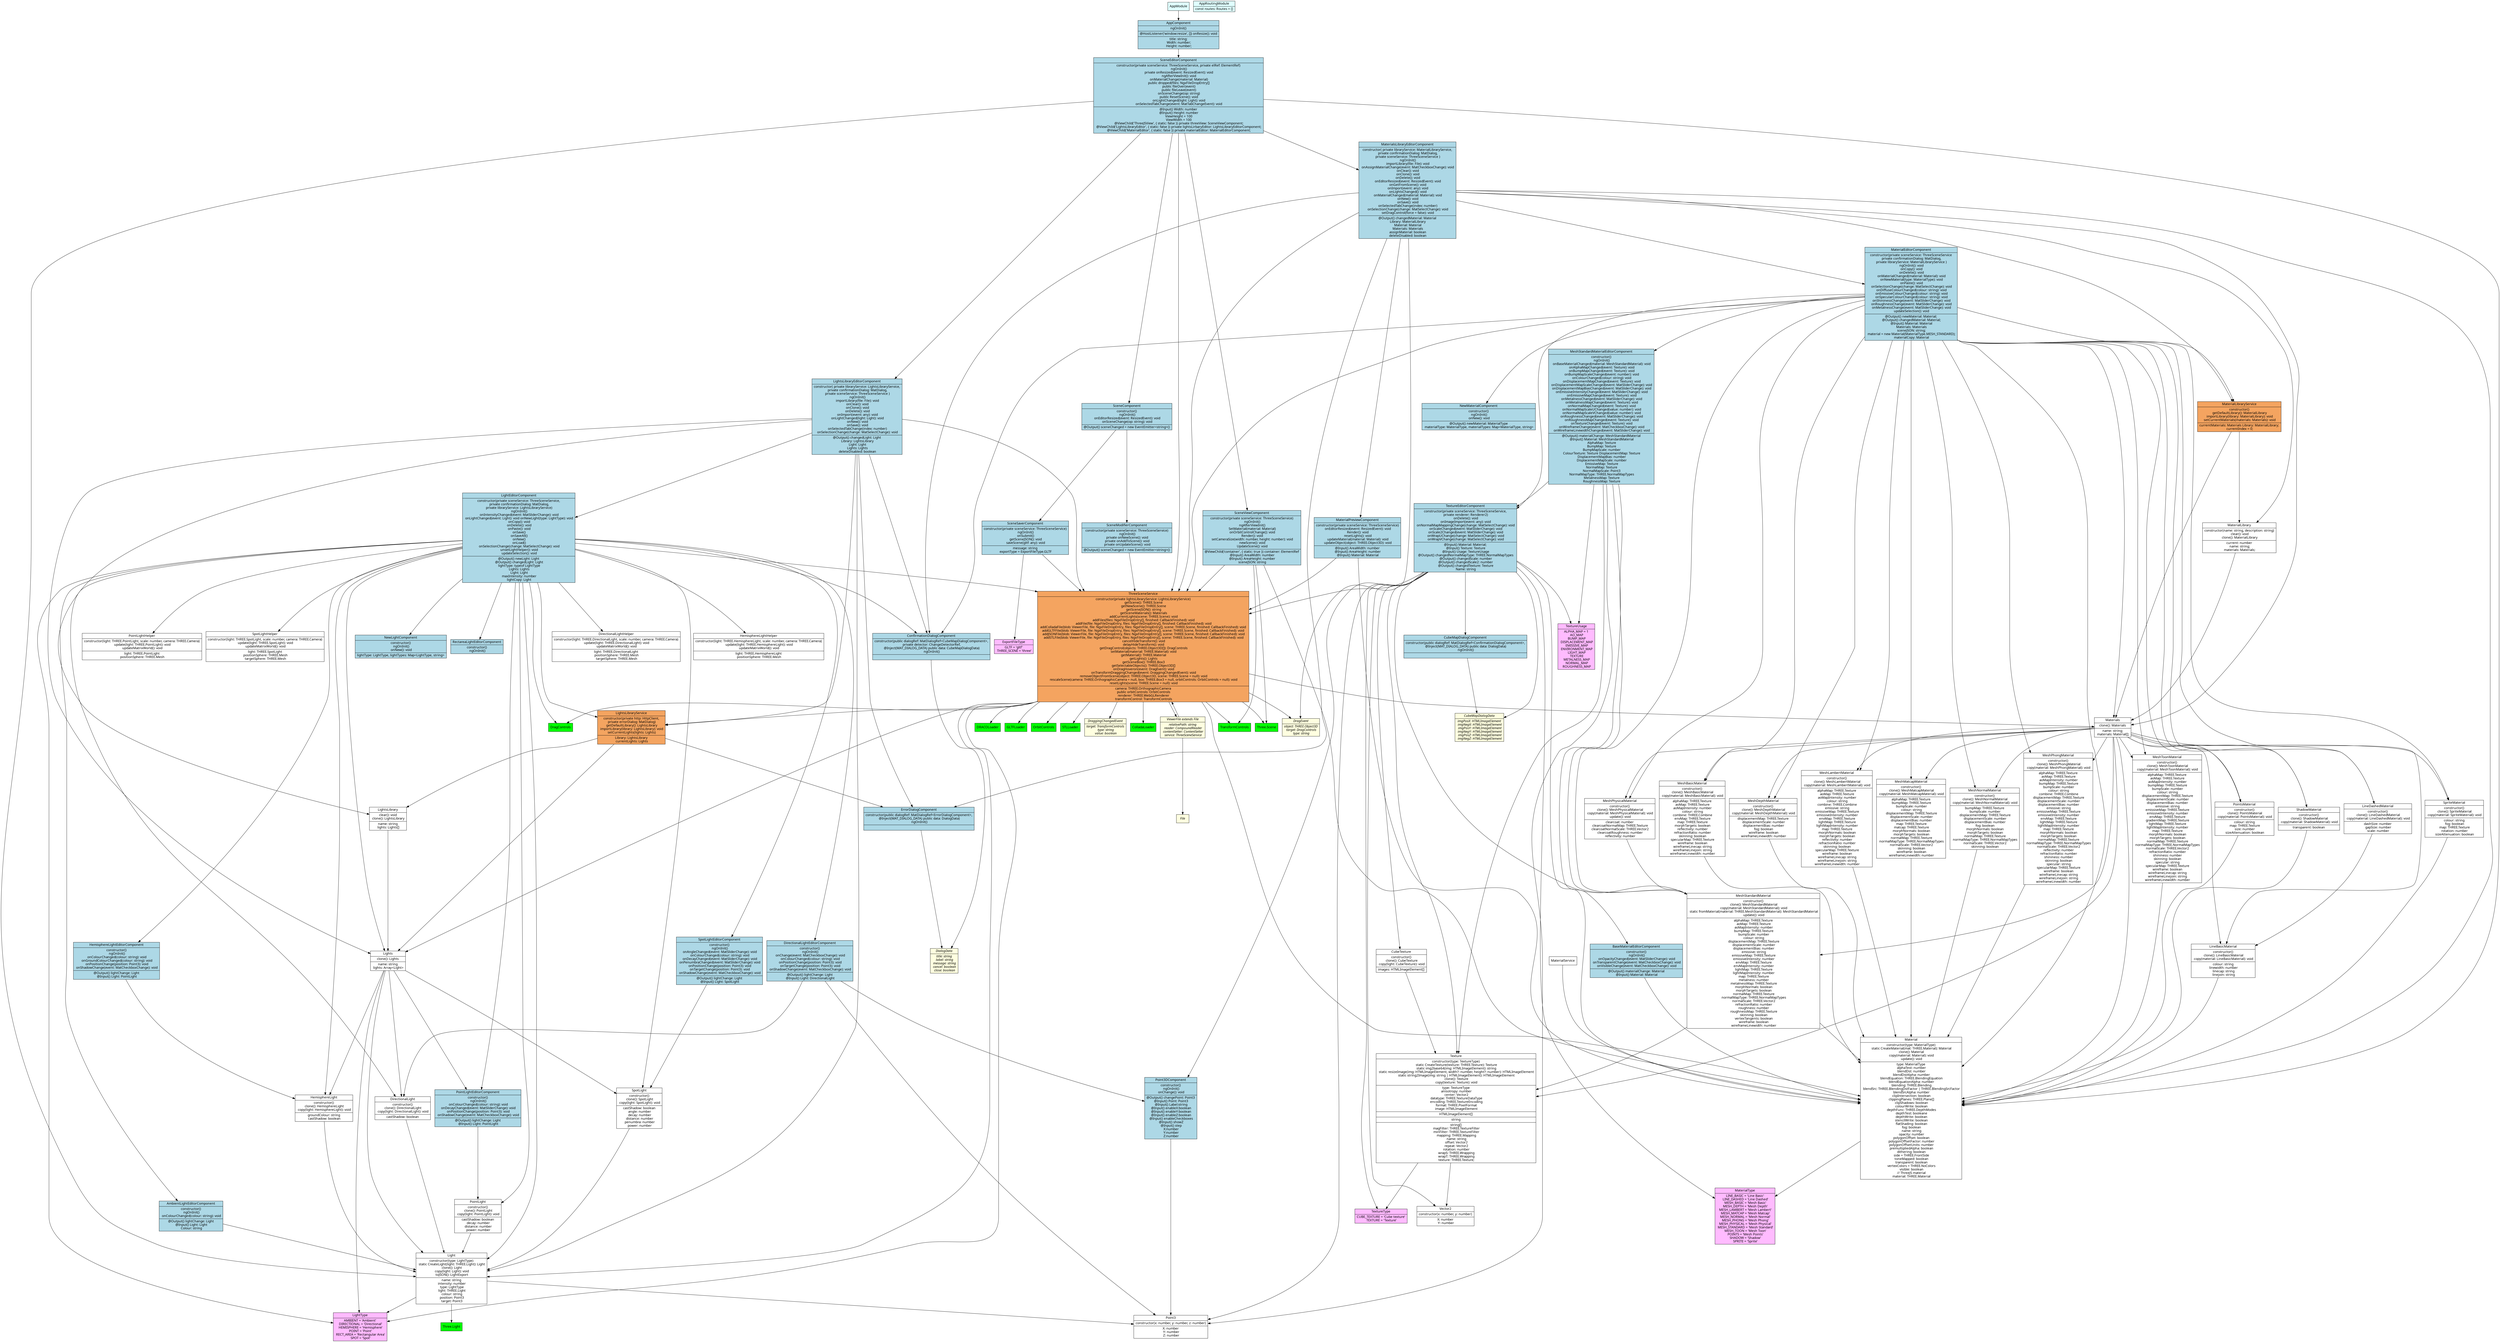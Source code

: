 digraph SceneEditor {
 // Interfaces.
 node [shape=record, fontname="Calibri italic", fontsize="14", style="filled", fillcolor="lightyellow", shape="record"];
 CubeMapDialogData [label="{CubeMapDialogData |
  imgPosX: HTMLImageElement\n
  imgNegX: HTMLImageElement\n
  imgPosY: HTMLImageElement\n
  imgNegY: HTMLImageElement\n
  imgPosZ: HTMLImageElement\n
  imgNegZ: HTMLImageElement\n
 }"]
 DialogData [label="{DialogData |
  title: string\n
  label: string\n
  message: string\n
  cancel: boolean\n
  close: boolean
 }"]
 DragEvent [label="{DragEvent |
  object: THREE.Object3D\n
  target: DragControls\n
  type: string
 }"]
 DraggingChangedEvent [label="{DraggingChangedEvent |
  target: TransformControls\n
  type: string\n
  value: boolean
 }"]
 ViewerFile [label="{ViewerFile extends File |
  relativePath: string\n
  reader: CompoundReader\n
  contentSetter: ContentSetter\n
  service: ThreeSceneService
 }"]
 File

 // Classes.
 node [fontname="Calibri", fillcolor="white"];
 CubeTexture [label="{CubeTexture |
   constructor()\n
   clone(): CubeTexture\n
   copy(light: CubeTexture): void
   |
   images: HTMLImageElement[]
 }"]
 DirectionalLight [label="{DirectionalLight |
   constructor()\n
   clone(): DirectionalLight\n
   copy(light: DirectionalLight): void
   |
   castShadow: boolean
 }"]
 DirectionalLightHelper [label="{DirectionalLightHelper |
   constructor(light: THREE.DirectionalLight, scale: number, camera: THREE.Camera)\n
   update(light: THREE.DirectionalLight): void\n
   updateMatrixWorld(): void
   |
   light: THREE.DirectionalLight\n
   positionSphere: THREE.Mesh\n
   targetSphere: THREE.Mesh
 }"]
  HemisphereLight [label="{HemisphereLight |
    constructor()\n
    clone(): HemisphereLight\n
    copy(light: HemisphereLight): void
    |
    groundColour: string\n
    castShadow: boolean
  }"]
 HemisphereLightHelper [label="{HemisphereLightHelper |
   constructor(light: THREE.HemisphereLight, scale: number, camera: THREE.Camera)\n
   update(light: THREE.HemisphereLight): void\n
   updateMatrixWorld(): void
   |
   light: THREE.HemisphereLight\n
   positionSphere: THREE.Mesh
 }"]
 Light [label="{Light |
   constructor(type: LightType)\n
   static CreateLight(light: THREE.Light): Light\n
   clone(): Light\n
   copy(light: Light): void\n
   toJSON(): LightExport
   |
    name: string\n
    intensity: number\n
    type: LightType\n
    light: THREE.Light\n
    colour: string\n
    position: Point3\n
    target: Point3
 }"]
 Lights [label="{Lights |
    clone(): Lights
   |
    name: string\n
    lights: Array\<Light\>
 }"]
 LightsLibrary [label="{LightsLibrary |
    clear(): void\n
    clone(): LightsLibrary
    |
    name: string\n
    lights: Lights[]
 }"]
 LineBasicMaterial [label="{LineBasicMaterial |
    constructor()\n
    clone(): LineBasicMaterial\n
    copy(material: LineBasicMaterial): void
    |
    colour: string\n
    linewidth: number\n
    linecap: string\n
    linejoin: string
 }"]
 LineBasicMaterial [label="{LineBasicMaterial |
    constructor()\n
    clone(): LineBasicMaterial\n
    copy(material: LineBasicMaterial): void
    |
    colour: string\n
    linewidth: number\n
    linecap: string\n
    linejoin: string
 }"]
 LineDashedMaterial [label="{LineDashedMaterial |
    constructor()\n
    clone(): LineDashedMaterial\n
    copy(material: LineDashedMaterial): void
    |
    dashSize: number\n
    gapSize: number\n
    scale: number
 }"]
 Material  [label="{Material |
   constructor(type: MaterialType)\n
   static CreateMaterial(mat: THREE.Material): Material\n
   clone(): Material\n
   copy(material: Material): void\n
   update(): void
   |
    type: MaterialType\n
    alphaTest: number\n
    blendDst: number\n
    blendDstAlpha: number\n
    blendEquation: THREE.BlendingEquation\n
    blendEquationAlpha: number\n
    blending: THREE.Blending\n
    blendSrc: THREE.BlendingDstFactor \| THREE.BlendingSrcFactor\n
    blendSrcAlpha: number\n
    clipIntersection: boolean\n
    clippingPlanes: THREE.Plane[]\n
    clipShadows: boolean\n
    colourWrite: boolean\n
    depthFunc: THREE.DepthModes\n
    depthTest: booleane\n
    depthWrite: boolean\n
    stencilWrite: boolean\n
    flatShading: boolean\n
    fog: boolean\n
    name: string\n
    opacity: number\n
    polygonOffset: boolean\n
    polygonOffsetFactor: number\n
    polygonOffsetUnits: number\n
    premultipliedAlpha: boolean\n
    dithering: boolean\n
    side = THREE.FrontSide\n
    toneMapped: boolean\n
    transparent: boolean\n
    vertexColors = THREE.NoColors\n
    visible: boolean\n
    // ThreeJS material\n
    material: THREE.Material\n
 }"]
 MaterialLibrary [label="{MaterialLibrary |
   constructor(name: string, description: string)\n
   clear(): void\n
   clone(): MaterialLibrary 
   |
    current: number\n
    name: string;\n
    materials: Materials;
 }"]
 Materials [label="{Materials |
    clone(): Materials
   |
    name: string;\n
    materials: Material[];
 }"]
 MeshBasicMaterial [label="{MeshBasicMaterial |
    constructor()\n
    clone(): MeshBasicMaterial\n
    copy(material: MeshBasicMaterial): void
    |
    alphaMap: THREE.Texture\n
    aoMap: THREE.Texture\n
    aoMapIntensity: number\n
    colour: string\n
    combine: THREE.Combine\n
    envMap: THREE.Texture\n
    map: THREE.Texture\n
    morphTargets: boolean\n
    reflectivity: number\n
    refractionRatio: number\n
    skinning: boolean\n
    specularMap: THREE.Texture\n
    wireframe: boolean\n
    wireframeLinecap: string\n
    wireframeLinejoin: string\n
    wireframeLinewidth: number
 }"]
 MeshDepthMaterial [label="{MeshDepthMaterial |
    constructor()\n
    clone(): MeshDepthMaterial\n
    copy(material: MeshDepthMaterial): void
    |
    displacementMap: THREE.Texture\n
    displacementScale: number\n
    displacementBias: number\n
    fog: boolean\n
    wireframe: boolean\n
    wireframeLinewidth: number
 }"]
 MeshLambertMaterial [label="{MeshLambertMaterial |
    constructor()\n
    clone(): MeshLambertMaterial\n
    copy(material: MeshLambertMaterial): void
    |
    alphaMap: THREE.Texture\n
    aoMap: THREE.Texture\n
    aoMapIntensity: number\n
    colour: string\n
    combine: THREE.Combine\n
    emissive: string\n
    emissiveMap: THREE.Texture\n
    emissiveIntensity: number\n
    envMap: THREE.Texture\n
    lightMap: THREE.Texture\n
    lightMapIntensity: number\n
    map: THREE.Texture\n
    morphNormals: boolean\n
    morphTargets: boolean\n
    reflectivity: number\n
    refractionRatio: number\n
    skinning: boolean\n
    specularMap: THREE.Texture\n
    wireframe: boolean\n
    wireframeLinecap: string\n
    wireframeLinejoin: string\n
    wireframeLinewidth: number
 }"]
 MeshMatcapMaterial [label="{MeshMatcapMaterial |
    constructor()\n
    clone(): MeshMatcapMaterial\n
    copy(material: MeshMatcapMaterial): void
    |
    alphaMap: THREE.Texture\n
    bumpMap: THREE.Texture\n
    bumpScale: number\n
    colour: string\n
    displacementMap: THREE.Texture\n
    displacementScale: number\n
    displacementBias: number\n
    map: THREE.Texture\n
    matcap: THREE.Texture\n
    morphNormals: boolean\n
    morphTargets: boolean\n
    normalMap: THREE.Texture\n
    normalMapType: THREE.NormalMapTypes\n
    normalScale: THREE.Vector2\n
    skinning: boolean\n
    wireframe: boolean\n
    wireframeLinewidth: number
 }"]
 MeshNormalMaterial [label="{MeshNormalMaterial |
    constructor()\n
    clone(): MeshNormalMaterial\n
    copy(material: MeshNormalMaterial): void
    |
    bumpMap: THREE.Texture\n
    bumpScale: number\n
    displacementMap: THREE.Texture\n
    displacementScale: number\n
    displacementBias: number\n
    fog: boolean\n
    morphNormals: boolean\n
    morphTargets: boolean\n
    normalMap: THREE.Texture\n
    normalMapType: THREE.NormalMapTypes\n
    normalScale: THREE.Vector2\n
    skinning: boolean
 }"]
 MeshPhongMaterial [label="{MeshPhongMaterial |
    constructor()\n
    clone(): MeshPhongMaterial\n
    copy(material: MeshPhongMaterial): void
    |
    alphaMap: THREE.Texture\n
    aoMap: THREE.Texture\n
    aoMapIntensity: number\n
    bumpMap: THREE.Texture\n
    bumpScale: number\n
    colour: string\n
    combine: THREE.Combine\n
    displacementMap: THREE.Texture\n
    displacementScale: number\n
    displacementBias: number\n
    emissive: string\n
    emissiveMap: THREE.Texture\n
    emissiveIntensity: number\n
    envMap: THREE.Texture\n
    lightMap: THREE.Texture\n
    lightMapIntensity: number\n
    map: THREE.Texture\n
    morphNormals: boolean\n
    morphTargets: boolean\n
    normalMap: THREE.Texture\n
    normalMapType: THREE.NormalMapTypes\n
    normalScale: THREE.Vector2\n
    reflectivity: number\n
    refractionRatio: number\n
    shininess: number\n
    skinning: boolean\n
    specular: string\n
    specularMap: THREE.Texture\n
    wireframe: boolean\n
    wireframeLinecap: string\n
    wireframeLinejoin: string\n
    wireframeLinewidth: number
 }"]
  MeshPhysicalMaterial [label="{MeshPhysicalMaterial |
    constructor()\n
    clone(): MeshPhysicalMaterial\n
    copy(material: MeshPhysicalMaterial): void\n
    update(): void
    |
    clearcoat: number\n
    clearcoatNormalMap: THREE.Texture\n
    clearcoatNormalScale: THREE.Vector2\n
    clearcoatRoughness: number\n
    reflectivity: number
 }"]
MeshStandardMaterial [label="{MeshStandardMaterial |
    constructor()\n
    clone(): MeshStandardMaterial\n
    copy(material: MeshStandardMaterial): void\n
    static fromMaterial(material: THREE.MeshStandardMaterial): MeshStandardMaterial\n
    update(): void
    |
    alphaMap: THREE.Texture\n
    aoMap: THREE.Texture\n
    aoMapIntensity: number\n
    bumpMap: THREE.Texture\n
    bumpScale: number\n
    colour: string\n
    displacementMap: THREE.Texture\n
    displacementScale: number\n
    displacementBias: number\n
    emissive: string\n
    emissiveMap: THREE.Texture\n
    emissiveIntensity: number\n
    envMap: THREE.Texture\n
    envMapIntensity: number\n
    lightMap: THREE.Texture\n
    lightMapIntensity: number\n
    map: THREE.Texture\n
    metalness: number\n
    metalnessMap: THREE.Texture\n
    morphNormals: boolean\n
    morphTargets: boolean\n
    normalMap: THREE.Texture\n
    normalMapType: THREE.NormalMapTypes\n
    normalScale: THREE.Vector2\n
    refractionRatio: number\n
    roughness: number\n
    roughnessMap: THREE.Texture\n
    skinning: boolean\n
    vertexTangents: boolean\n
    wireframe: boolean\n
    wireframeLinewidth: number
 }"]
MeshToonMaterial [label="{MeshToonMaterial |
    constructor()\n
    clone(): MeshToonMaterial\n
    copy(material: MeshToonMaterial): void
    |
    alphaMap: THREE.Texture\n
    aoMap: THREE.Texture\n
    aoMapIntensity: number\n
    bumpMap: THREE.Texture\n
    bumpScale: number\n
    colour: string\n
    displacementMap: THREE.Texture\n
    displacementScale: number\n
    displacementBias: number\n
    emissive: string\n
    emissiveMap: THREE.Texture\n
    emissiveIntensity: number\n
    envMap: THREE.Texture\n
    gradientMap: THREE.Texture\n
    lightMap: THREE.Texture\n
    lightMapIntensity: number\n
    map: THREE.Texture\n
    morphNormals: boolean\n
    morphTargets: boolean\n
    normalMap: THREE.Texture\n
    normalMapType: THREE.NormalMapTypes\n
    normalScale: THREE.Vector2\n
    refractionRatio: number\n
    shininess: number\n
    skinning: boolean\n
    specular: string\n
    specularMap: THREE.Texture\n
    wireframe: boolean\n
    wireframeLinecap: string\n
    wireframeLinejoin: string\n
    wireframeLinewidth: number
 }"]
  Point3 [label="{Point3 |
    constructor(x: number, y: number, z: number)
    |
    X: number\n
    Y: number\n
    Z: number\n
  }"]
  PointLight [label="{PointLight |
    constructor()\n
    clone(): PointLight\n
    copy(light: PointLight): void
    |
    castShadow: boolean\n
    decay: number\n
    distance: number\n
    power: number
  }"]
 PointLightHelper [label="{PointLightHelper |
   constructor(light: THREE.PointLight, scale: number, camera: THREE.Camera)\n
   update(light: THREE.PointLight): void\n
   updateMatrixWorld(): void
   |
   light: THREE.PointLight\n
   positionSphere: THREE.Mesh
 }"]
  PointsMaterial [label="{PointsMaterial |
    constructor()\n
    clone(): PointsMaterial\n
    copy(material: PointsMaterial): void
    |
    colour: string\n
    map: THREE.Texture\n
    size: number\n
    sizeAttenuation: boolean
 }"]
  ShadowMaterial [label="{ShadowMaterial |
    constructor()\n
    clone(): ShadowMaterial\n
    copy(material: ShadowMaterial): void
    |
    transparent: boolean
 }"]
  SpotLight [label="{SpotLight |
    constructor()\n
    clone(): SpotLight\n
    copy(light: SpotLight): void
    |
    castShadow: boolean\n
    angle: number\n
    decay: number\n
    distance: number\n
    penumbra: number\n
    power: number
  }"]
 SpotLightHelper [label="{SpotLightHelper |
   constructor(light: THREE.SpotLight, scale: number, camera: THREE.Camera)\n
   update(light: THREE.SpotLight): void\n
   updateMatrixWorld(): void
   |
   light: THREE.SpotLight\n
   positionSphere: THREE.Mesh\n
   targetSphere: THREE.Mesh
 }"]
  SpriteMaterial [label="{SpriteMaterial |
    constructor()\n
    clone(): SpriteMaterial\n
    copy(material: SpriteMaterial): void
    |
    colour: string\n
    fog: boolean\n
    map: THREE.Texture\n
    rotation: number\n
    sizeAttenuation: boolean
 }"]
  Texture [label="{Texture |
    constructor(type: TextureType)\n
    static CreateTexture(texture: THREE.Texture): Texture\n
    static img2base64(img: HTMLImageElement): string\n
    static resizeImage(img: HTMLImageElement, width?: number, height?: number): HTMLImageElement\n
    static string2Image(img: string \| HTMLImageElement): HTMLImageElement\n
    clone(): Texture\n
    copy(texture: Texture): void
    |
    type: TextureType\n
    anisotropy: number\n
    center: Vector2\n
    datatype: THREE.TextureDataType\n
    encoding: THREE.TextureEncoding\n
    format: THREE.PixelFormat\n
    image: HTMLImageElement | HTMLImageElement[] | string | string[]\n
    magFilter: THREE.TextureFilter\n
    minFilter: THREE.TextureFilter\n
    mapping: THREE.Mapping\n
    name: string\n
    offset: Vector2\n
    repeat: Vector2\n
    rotation: number\n
    wrapS: THREE.Wrapping\n
    wrapT: THREE.Wrapping\n
    texture: THREE.Texture;
 }"]
  Vector2 [label="{Vector2 |
    constructor(x: number, y: number)
    |
    X: number\n
    Y: number
  }"]

 // Template classes.
 node [fontname="Calibri", fillcolor="lightyellow"];
 
 // Enumerators.
 node [fontname="Calibri", fillcolor="plum1"];
 ExportFileType [label="{ExportFileType |
    GLTF = 'gltf'\n
    THREE_SCENE = 'three'
 }"]
 LightType [label="{LightType |
    AMBIENT = 'Ambient'\n
    DIRECTIONAL = 'Directional'\n
    HEMISPHERE = 'Hemisphere'\n
    POINT = 'Point'\n
    RECT_AREA = 'Rectangular Area'\n
    SPOT = 'Spot'
 }"]
 MaterialType [label="{MaterialType |
    LINE_BASIC = 'Line Basic'\n
    LINE_DASHED = 'Line Dashed'\n
    MESH_BASIC = 'Mesh Basic'\n
    MESH_DEPTH = 'Mesh Depth'\n
    MESH_LAMBERT = 'Mesh Lambert'\n
    MESH_MATCAP = 'Mesh Matcap'\n
    MESH_NORMAL = 'Mesh Normal'\n
    MESH_PHONG = 'Mesh Phong'\n
    MESH_PHYSICAL = 'Mesh Physical'\n
    MESH_STANDARD = 'Mesh Standard'\n
    MESH_TOON = 'Mesh Toon'\n
    POINTS = 'Mesh Points'\n
    SHADOW = 'Shadow'\n
    SPRITE = 'Sprite'
 }"]
 TextureType [label="{TextureType |
    CUBE_TEXTURE = 'Cube texture'\n
    TEXTURE = 'Texture'
 }"]
 TextureUsage [label="{TextureUsage |
    ALPHA_MAP = 1\n
    AO_MAP\n
    BUMP_MAP\n
    DISPLACEMENT_MAP\n
    EMISSIVE_MAP\n
    ENVIRONMENT_MAP\n
    LIGHT_MAP\n
    TEXTURE\n
    METALNESS_MAP\n
    NORMAL_MAP\n
    ROUGHNESS_MAP
 }"]

 // External classes.
 node [fillcolor="green"];
 ColladaLoader
 DRACOLoader
 DragControls
 GLTFLoader
 OrbitControls
 STLLoader
 ThreeLight [label="Three.Light"]
 ThreeScene [label="Three.Scene"]
 TransformControls

 // Components
 node [fillcolor="lightblue"]
 AmbientLightEditorComponent [label="{AmbientLightEditorComponent |
   constructor()\n
   ngOnInit()\n
   onColourChanged(colour: string): void
   |
   @Output() lightChange: Light\n
   @Input() Light: Light\n
   Colour: string
}"]
 BaseMaterialEditorComponent [label="{BaseMaterialEditorComponent |
   constructor()\n
   ngOnInit()\n
   onOpacityChanged(event: MatSliderChange): void\n
   onTransparentChange(event: MatCheckboxChange): void\n
   onVisibleChange(event: MatCheckboxChange): void
   |
   @Output() materialChange: Material\n
   @Input() Material: Material\n
}"]
 ConfirmationDialogComponent [label="{ConfirmationDialogComponent |
   constructor(public dialogRef: MatDialogRef\<CubeMapDialogComponent\>,\n
    private detector: ChangeDetectorRef,\n
    @Inject(MAT_DIALOG_DATA) public data: CubeMapDialogData
)\n
   ngOnInit()
   |
}"]
 CubeMapDialogComponent [label="{CubeMapDialogComponent |
   constructor(public dialogRef: MatDialogRef\<ConfirmationDialogComponent\>,\n
    @Inject(MAT_DIALOG_DATA) public data: DialogData)\n
   ngOnInit()
   |
}"]
 DirectionalLightEditorComponent [label="{DirectionalLightEditorComponent |
   constructor()\n
   ngOnInit()\n
   onChange(event: MatCheckboxChange): void\n
   onColourChanged(colour: string): void\n
   onPositionChange(position: Point3): void\n
   onTargetChange(position: Point3): void\n
   onShadowChange(event: MatCheckboxChange): void
   |
   @Output() lightChange: Light\n
   @Input() Light: DirectionalLight
}"]
 ErrorDialogComponent [label="{ErrorDialogComponent |
   constructor(public dialogRef: MatDialogRef\<ErrorDialogComponent\>,\n
    @Inject(MAT_DIALOG_DATA) public data: DialogData)\n
   ngOnInit()
   |
}"]
 HemisphereLightEditorComponent [label="{HemisphereLightEditorComponent |
   constructor()\n
   ngOnInit()\n
   onColourChanged(colour: string): void\n
   onGroundColourChanged(colour: string): void\n
   onPositionChange(position: Point3): void\n
   onShadowChange(event: MatCheckboxChange): void
   |
   @Output() lightChange: Light\n
   @Input() Light: PointLight
}"]
 LightEditorComponent [label="{LightEditorComponent |
   constructor(private sceneService: ThreeSceneService,\n
   private confirmationDialog: MatDialog,\n
   private libraryService: LightsLibraryService)\n
   ngOnInit()\n
   onIntensityChanged(event: MatSliderChange): void\n
   onLightChanged(event: Light): void
   onNewLight(type: LightType): void\n
   onCopy(): void\n
   onDelete(): void\n
   onPaste(): void\n
   onSave()\n
   onSaveAll()\n
   onNew()\n
   onLoad()\n
   onSelectionChange(change: MatSelectChange): void\n
   unsetLightHelper(): void\n
   updateSelection(): void
   |
   @Output() newLight: Light\n
   @Output() changedLight: Light\n
   lightType: typeof LightType\n
   Lights: Lights\n
   Light: Light\n
   maxIntensity: number\n
   lightCopy: Light
}"]
 LightsLibraryEditorComponent [label="{LightsLibraryEditorComponent |
   constructor(
      private libraryService: LightsLibraryService,\n
      private confirmationDialog: MatDialog,\n
      private sceneService: ThreeSceneService   
   )\n
   ngOnInit()\n
   importLibrary(file: File): void\n
   onClear(): void\n
   onClone(): void\n
   onDelete(): void\n
   onImport(event: any): void\n
   onLightChanged(light: Light): void\n
   onNew(): void\n
   onSave(): void\n
   onSelectedTabChange(index: number)\n
   onSelectionChange(change: MatSelectChange): void
   |
   @Output() changedLight: Light\n
   Library: LightsLibrary\n
   Light: Light\n
   Lights: Lights\n
   deleteDisabled: boolean
}"]
 MaterialEditorComponent [label="{MaterialEditorComponent |
   constructor(private sceneService: ThreeSceneService\n
    private confirmationDialog: MatDialog,\n
    private libraryService: MaterialLibraryService
   )\n
   ngOnInit(): void\n
   onCopy(): void\n
   onDelete(): void\n
   onMaterialChanged(material: Material): void\n
   onNewMaterial(type: MaterialType): void\n
   onPaste(): void\n
   onSelectionChange(change: MatSelectChange): void\n
   onDiffuseColourChanged(colour: string): void\n
   onEmissiveColourChanged(colour: string): void\n
   onSpecularColourChanged(colour: string): void\n
   onShininessChange(event: MatSliderChange): void\n
   onRoughnessChange(event: MatSliderChange): void\n
   onMetalnessChange(event: MatSliderChange): void\n
   updateSelection(): void
   |
  @Output() newMaterial: Material;\n
  @Output() changedMaterial: Material;\n
  @Input() Material: Material\n
  Materials: Materials\n
  sceneJSON: string;\n
  material = new Material(MaterialType.MESH_STANDARD);\n
  materialCopy: Material
}"]
 MaterialPreviewComponent [label="{MaterialPreviewComponent |
   constructor(private sceneService: ThreeSceneService)\n
   onEditorResized(event: ResizedEvent): void\n
   Render(): void\n
   resetLights(): void\n
   updateMaterial(material: Material): void\n
   updateObject(object: THREE.Object3D): void
   |
   @Input() AreaWidth: number\n
   @Input() AreaHeight: number\n
   @Input() Material: Material
}"]
 MaterialsLibraryEditorComponent [label="{MaterialsLibraryEditorComponent |
   constructor(
      private libraryService: MaterialLibraryService,\n
      private confirmationDialog: MatDialog,\n
      private sceneService: ThreeSceneService   
   )\n
   ngOnInit()\n
   importLibrary(file: File): void\n
   onAssignMaterialChange(event: MatCheckboxChange): void\n
   onClear(): void\n
   onClone(): void\n
   onDelete(): void\n
   onEditorResized(event: ResizedEvent): void\n
   onGetFromScene(): void\n
   onImport(event: any): void\n
   onLightsChanged(): void\n
   onMaterialChanged(material: Material): void\n
   onNew(): void\n
   onSave(): void\n
   onSelectedTabChange(index: number)\n
   onSelectionChange(change: MatSelectChange): void\n
   setDragControl(force = false): void
   |
   @Output() changedMaterial: Material\n
   Library: MaterialLibrary\n
   Material: Material\n
   Materials: Materials\n
   assignMaterial: boolean\n
   deleteDisabled: boolean
}"]
 MeshStandardMaterialEditorComponent [label="{MeshStandardMaterialEditorComponent |
   constructor()\n
   ngOnInit()\n
   onBaseMaterialChanged(material: MeshStandardMaterial): void\n
   onAlphaMapChanged(event: Texture): void\n
   onBumpMapChanged(event: Texture): void\n
   onBumpMapScaleChanged(event: number): void\n
   onColourChanged(colour: string): void\n
   onDisplacementMapChanged(event: Texture): void\n
   onDisplacementMapScaleChanged(event: MatSliderChange): void\n
   onDisplacementMapBiasChanged(event: MatSliderChange): void\n
   onEmissiveIntensityChanged(event: MatSliderChange): void\n
   onEmissiveMapChanged(event: Texture): void\n
   onMetalnessChanged(event: MatSliderChange): void\n
   onMetalnessMapChanged(event: Texture): void\n
   onNormalMapChanged(event: Texture): void\n
   onNormalMapScaleUChanged(value: number): void\n
   onNormalMapScaleVChanged(value: number): void\n
   onRoughnessChanged(event: MatSliderChange): void\n
   onRoughnessMapChanged(event: Texture): void\n
   onTextureChanged(event: Texture): void\n
   onWireframeChange(event: MatCheckboxChange): void\n
   onWireframeLinewidthChanged(event: MatSliderChange): void
   |
   @Output() materialChange: MeshStandardMaterial\n
   @Input() Material: MeshStandardMaterial\n
   AlphaMap: Texture\n
   BumpMap: Texture\n
   BumpMapScale: number\n
   ColourTexture: Texture
   DisplacementMap: Texture\n
   DisplacementMapBias: number\n
   DisplacementMapScale: number\n
   EmissiveMap: Texture\n
   NormalMap: Texture\n
   NormalMapScale: Point3\n
   NormalMapType: THREE.NormalMapTypes\n
   MetalnessMap: Texture\n
   RoughnessMap: Texture\n
}"]
 NewLightComponent [label="{NewLightComponent |
   constructor()\n
   ngOnInit()\n
   onNew(): void\n
   |
   lightType: LightType,
   lightTypes: Map\<LightType, string\>\n
}"]
 NewMaterialComponent [label="{NewMaterialComponent |
   constructor()\n
   ngOnInit()\n
   onNew(): void\n
   |
   @Output() newMaterial: MaterialType\n
   materialType: MaterialType,
   materialTypes: Map\<MaterialType, string\>\n
}"]
 Point3DComponent [label="{Point3DComponent |
   constructor()\n
   ngOnInit()\n
   onChange(): void
   |
   @Output() changePoint: Point3\n
   @Input() Point: Point3\n
   @Input() Label:string\n
   @Input() enableX:boolean\n
   @Input() enableY:boolean\n
   @Input() enableZ:boolean\n   
   @Input() enableCheckboxes\n
   @Input() showZ\n
   @Input() step\n
   X:number\n
   Y:number\n
   Z:number\n
}"]
 PointLightEditorComponent [label="{PointLightEditorComponent |
   constructor()\n
   ngOnInit()\n
   onColourChanged(colour: string): void\n
   onDecayChanged(event: MatSliderChange): void\n
   onPositionChange(position: Point3): void\n
   onShadowChange(event: MatCheckboxChange): void
   |
   @Output() lightChange: Light\n
   @Input() Light: PointLight
}"]
 RectareaLightEditorComponent [label="{RectareaLightEditorComponent |
   constructor()\n
   ngOnInit()
}"]
 SceneComponent [label="{SceneComponent |
   constructor()\n
   ngOnInit()\n
   onEditorResized(event: ResizedEvent): void\n
   onSceneChange(op: string): void
   |
   @Output() sceneChanged = new EventEmitter\<string\>()
}"]
 SceneEditorComponent [label="{SceneEditorComponent |
   constructor(private sceneService: ThreeSceneService,
    private elRef: ElementRef)\n
   ngOnInit()\n
   private onResized(event: ResizedEvent): void\n
   ngAfterViewInit(): void\n
   onMaterialChange(material: Material)\n
   public dropped(files: NgxFileDropEntry[]\n
   public fileOver(event)\n
   public fileLeave(event)\n
   onSceneChange(op: string)\n
   public ResetScene(): void\n
   onLightChanged(light: Light): void\n
   onSelectedTabChange(event: MatTabChangeEvent): void
   |
   @Input() Width: number\n
   @Input() Height: number\n
   ViewHeight = 100\n
   ViewWidth = 100\n
   @ViewChild(\'ThreeJSView\', \{ static: false \}) private threeView: SceneViewComponent;\n
   @ViewChild('LightsLibraryEditor', \{ static: false \}) private lightsLirbaryEditor: LightsLibraryEditorComponent;\n
   @ViewChild('MaterialEditor', \{ static: false \}) private materialEditor: MaterialEditorComponent;
}"]
 SceneModifierComponent [label="{SceneModifierComponent |
   constructor(private sceneService: ThreeSceneService)\n
   ngOnInit()\n
   private onNewScene(): void\n
   private onAddToScene(): void\n
   private onUpdateScene(): void
   |
   @Output() sceneChanged = new EventEmitter\<string\>()
}"]
 SceneSaverComponent [label="{SceneSaverComponent |
   constructor(private sceneService: ThreeSceneService)\n
   ngOnInit()\n
   onSubmit()\n
   getSceneJSON(): void\n
   saveScene(gltf: any): void
   |
   message: string\n
   exportType = ExportFileType.GLTF
}"]
 SceneViewComponent [label="{SceneViewComponent |
   constructor(private sceneService: ThreeSceneService)\n
   ngOnInit()\n
   ngAfterViewInit()\n
   SetMaterial(material: Material)\n
   onOrbitControlChange(): void\n
   Render(): void\n
   setCameraSize(width: number, height: number): void\n
   newScene(): void\n
   UpdateScene(): void
   |
   @ViewChild('container', \{ static: true \}) container: ElementRef\n
   @Input() AreaWidth: number\n
   @Input() AreaHeight: number\n
   sceneJSON: string\n
}"]
 SpotLightEditorComponent [label="{SpotLightEditorComponent |
   constructor()\n
   ngOnInit()\n
   onAngleChanged(event: MatSliderChange): void\n
   onColourChanged(colour: string): void\n
   onDecayChanged(event: MatSliderChange): void\n
   onPenumbraChanged(event: MatSliderChange): void\n
   onPositionChange(position: Point3): void\n
   onTargetChange(position: Point3): void\n
   onShadowChange(event: MatCheckboxChange): void
   |
   @Output() lightChange: Light\n
   @Input() Light: SpotLight
}"]
 TextureEditorComponent [label="{TextureEditorComponent |
   constructor(private sceneService: ThreeSceneService,\n
    private renderer: Renderer2)\n
   onDelete(): void\n
   onImageImport(event: any): void\n
   onNormalMapMappingChange(change: MatSelectChange): void\n
   onScaleChanged(event: MatSliderChange): void\n
   onScale2Changed(event: MatSliderChange): void\n
   onWrapUChange(change: MatSelectChange): void\n
   onWrapVChange(change: MatSelectChange): void
   |
   @Input() Material: Material;\n
   @Input() Texture: Texture\n
   @Input() Usage: TextureUsage\n
   @Output() changedNormalMapType: THREE.NormalMapTypes\n
   @Output() changedScale: number\n
   @Output() changedScale2: number\n
   @Output() changedTexture: Texture\n
   Name: string
}"]
 AppComponent [label="{AppComponent |
   ngOnInit()\n
   |
   @HostListener('window:resize', []) onResize(): void
   |
  title: string;\n
  Width: number;\n
  Height: number;\n
}"]

 // Services
 node [fillcolor="sandybrown"]
 LightsLibraryService [label="{LightsLibraryService |
   constructor(private http: HttpClient,\n
   private errorDialog: MatDialog)\n
   getDefaultLibrary(): LightsLibrary\n
   importLibrary(library: LightsLibrary): void\n
   setCurrentLights(lights: Lights)
   |
   Library: LightsLibrary\n
   currentLights: Lights
 }"]
 MaterialLibraryService [label="{MaterialLibraryService |
   constructor()\n
   getDefaultLibrary(): MaterialLibrary\n
   importLibrary(library: MaterialLibrary): void\n
   setCurrentMaterials(materials: Materials): void
   |
   currentMaterials: Materials
   Library: MaterialLibrary;\n
   currentIndex = 0;
 }"]
 ThreeSceneService [label="{ThreeSceneService |
   constructor(private lightsLibraryService: LightsLibraryService)\n
   getScene(): THREE.Scene\n
   getNewScene(): THREE.Scene\n
   getSceneJSON(): string\n
   getSceneMaterials(): Materials\n
   addCurrentLights(scene: THREE.Scene): void\n
   addFiles(files: NgxFileDropEntry[], finished: CallbackFinished): void\n
   addFile(file: NgxFileDropEntry, files: NgxFileDropEntry[], finished: CallbackFinished): void\n
   addColladaFile(blob: ViewerFile, file: NgxFileDropEntry, files: NgxFileDropEntry[], scene: THREE.Scene, finished: CallbackFinished): void \n
   addGLTFFile(blob: ViewerFile, file: NgxFileDropEntry, files: NgxFileDropEntry[], scene: THREE.Scene, finished: CallbackFinished): void \n
   addJSONFile(blob: ViewerFile, file: NgxFileDropEntry, files: NgxFileDropEntry[], scene: THREE.Scene, finished: CallbackFinished): void\n
   addSTLFile(blob: ViewerFile, file: NgxFileDropEntry, files: NgxFileDropEntry[], scene: THREE.Scene, finished: CallbackFinished): void\n
   cancelHideTransform(): void\n
   delayHideTransform(): void\n
   getDragControl(objects: THREE.Object3D[]): DragControls\n
   setMaterial(material: THREE.Material): void\n
   getMaterial(): THREE.Material\n
   getLights(): Lights\n
   getSceneBox(): THREE.Box3\n
   getSelectableObjects(): THREE.Object3D[]\n
   onDragHoveron(event: DragEvent): void\n
   onTransformDraggingChanged(event: DraggingChangedEvent): void\n
   removeObjectFromScene(object: THREE.Object3D, scene: THREE.Scene = null): void\n
   rescaleScene(camera: THREE.OrthographicCamera = null, box: THREE.Box3 = null, orbitControls: OrbitControls = null): void\n
   resetLights(scene: THREE.Scene = null): void
   |
   camera: THREE.OrthographicCamera\n
   public orbitControls: OrbitControls\n
   renderer: THREE.WebGLRenderer\n
   transformControl: TransformControls
 }"]

 // Modules
 node [fillcolor="lightcyan"]
 AppRoutingModule [label="{AppRoutingModule |
   const routes: Routes = []
 }"]
 AppModule

 // Inheritance.
 node [fillcolor="white"];
 AmbientLightEditorComponent->Light
 BaseMaterialEditorComponent->Material
 ConfirmationDialogComponent->DialogData
 CubeTexture->Texture
 CubeMapDialogComponent->CubeMapDialogData
 DirectionalLight->Light
 DirectionalLightEditorComponent->DirectionalLight
 DirectionalLightEditorComponent->Point3
 DirectionalLightEditorComponent->Point3DComponent
 ErrorDialogComponent->DialogData
 HemisphereLight->Light
 HemisphereLightEditorComponent->HemisphereLight
 Light->LightType
 Light->Point3
 Light->ThreeLight
 LightEditorComponent->AmbientLightEditorComponent
 LightEditorComponent->DirectionalLight
 LightEditorComponent->DirectionalLightEditorComponent
 LightEditorComponent->DirectionalLightHelper
 LightEditorComponent->DragControls
 LightEditorComponent->ConfirmationDialogComponent
 LightEditorComponent->HemisphereLight
 LightEditorComponent->HemisphereLightEditorComponent
 LightEditorComponent->HemisphereLightHelper
 LightEditorComponent->Light
 LightEditorComponent->Lights
 LightEditorComponent->LightsLibraryService
 LightEditorComponent->LightType
 LightEditorComponent->NewLightComponent
 LightEditorComponent->PointLight
 LightEditorComponent->PointLightEditorComponent
 LightEditorComponent->PointLightHelper
 LightEditorComponent->RectareaLightEditorComponent
 LightEditorComponent->SpotLight
 LightEditorComponent->SpotLightEditorComponent
 LightEditorComponent->SpotLightHelper
 LightEditorComponent->ThreeSceneService
 Lights->DirectionalLight
 Lights->HemisphereLight
 Lights->Light
 Lights->LightType
 Lights->PointLightEditorComponent
 Lights->SpotLight
 LightsLibrary->Lights
 LightsLibraryEditorComponent->ConfirmationDialogComponent
 LightsLibraryEditorComponent->ErrorDialogComponent
 LightsLibraryEditorComponent->Light
 LightsLibraryEditorComponent->Lights
 LightsLibraryEditorComponent->LightEditorComponent
 LightsLibraryEditorComponent->LightsLibrary
 LightsLibraryEditorComponent->LightsLibraryService
 LightsLibraryEditorComponent->ThreeSceneService
 LightsLibraryService->ErrorDialogComponent
 LightsLibraryService->Lights
 LightsLibraryService->LightsLibrary
 LineBasicMaterial->Material
 LineDashedMaterial->LineBasicMaterial
 AppComponent->SceneEditorComponent
 AppModule->AppComponent
 MaterialLibraryService->MaterialLibrary
 MaterialLibraryService->Materials
 MaterialLibrary->Materials
 Material->MaterialType
 Materials->Material
 Materials->LineBasicMaterial
 Materials->LineDashedMaterial
 Materials->MeshBasicMaterial
 Materials->MeshDepthMaterial
 Materials->MeshLambertMaterial
 Materials->MeshMatcapMaterial
 Materials->MeshNormalMaterial
 Materials->MeshPhongMaterial
 Materials->MeshPhysicalMaterial
 Materials->MeshStandardMaterial
 Materials->MeshToonMaterial
 Materials->PointsMaterial
 Materials->ShadowMaterial
 Materials->SpriteMaterial
 Materials->Texture
 MaterialService->Material
 MaterialEditorComponent->ConfirmationDialogComponent
 MaterialEditorComponent->LineBasicMaterial
 MaterialEditorComponent->LineDashedMaterial
 MaterialEditorComponent->Material
 MaterialEditorComponent->MaterialLibraryService
 MaterialEditorComponent->Materials
 MaterialEditorComponent->MeshBasicMaterial
 MaterialEditorComponent->MeshDepthMaterial
 MaterialEditorComponent->MeshLambertMaterial
 MaterialEditorComponent->MeshMatcapMaterial
 MaterialEditorComponent->MeshNormalMaterial
 MaterialEditorComponent->MeshPhongMaterial
 MaterialEditorComponent->MeshPhysicalMaterial
 MaterialEditorComponent->MeshStandardMaterial
 MaterialEditorComponent->MeshStandardMaterialEditorComponent
 MaterialEditorComponent->MeshToonMaterial
 MaterialEditorComponent->NewMaterialComponent
 MaterialEditorComponent->PointsMaterial
 MaterialEditorComponent->ShadowMaterial
 MaterialEditorComponent->SpriteMaterial
 MaterialEditorComponent->ThreeSceneService
 MaterialEditorComponent->TextureEditorComponent
 MaterialsLibraryEditorComponent->ConfirmationDialogComponent
 MaterialsLibraryEditorComponent->DragEvent
 MaterialsLibraryEditorComponent->ErrorDialogComponent
 MaterialsLibraryEditorComponent->Material
 MaterialsLibraryEditorComponent->MaterialEditorComponent
 MaterialsLibraryEditorComponent->MaterialLibrary
 MaterialsLibraryEditorComponent->MaterialLibraryService
 MaterialsLibraryEditorComponent->MaterialPreviewComponent
 MaterialsLibraryEditorComponent->Materials
 MaterialsLibraryEditorComponent->ThreeSceneService
 MaterialPreviewComponent->Material
 MaterialPreviewComponent->ThreeSceneService
 MeshBasicMaterial->Material
 MeshDepthMaterial->Material
 MeshLambertMaterial->Material
 MeshMatcapMaterial->Material
 MeshNormalMaterial->Material
 MeshPhongMaterial->Material
 MeshPhysicalMaterial->MeshStandardMaterial
 MeshStandardMaterial->Material
 MeshStandardMaterial->Texture
 MeshStandardMaterialEditorComponent->BaseMaterialEditorComponent
 MeshStandardMaterialEditorComponent->MeshStandardMaterial
 MeshStandardMaterialEditorComponent->Point3
 MeshStandardMaterialEditorComponent->Texture
 MeshStandardMaterialEditorComponent->TextureEditorComponent
 MeshStandardMaterialEditorComponent->TextureUsage
 MeshToonMaterial->Material
 Point3DComponent->Point3
 PointLight->Light
 PointLightEditorComponent->PointLight
 PointsMaterial->Material
 SceneComponent->SceneModifierComponent
 SceneComponent->SceneSaverComponent
 SceneEditorComponent->Light
 SceneEditorComponent->LightsLibraryEditorComponent
 SceneEditorComponent->MaterialsLibraryEditorComponent
 SceneEditorComponent->SceneComponent
 SceneEditorComponent->SceneViewComponent
 SceneEditorComponent->ThreeSceneService
 SceneEditorComponent->Material
 SceneModifierComponent->ThreeSceneService
 SceneSaverComponent->ExportFileType
 SceneSaverComponent->ThreeSceneService
 SceneViewComponent->ThreeSceneService
 SceneViewComponent->Material
 SceneViewComponent->ThreeScene
 SceneViewComponent->TransformControls
 ShadowMaterial->Material
 SpotLight->Light
 SpotLightEditorComponent->SpotLight
 SpriteMaterial->Material
 Texture->TextureType
 Texture->Vector2
 TextureEditorComponent->CubeMapDialogComponent
 TextureEditorComponent->CubeMapDialogData
 TextureEditorComponent->CubeTexture
 TextureEditorComponent->Material
 TextureEditorComponent->MaterialType
 TextureEditorComponent->MeshStandardMaterial
 TextureEditorComponent->Point3
 TextureEditorComponent->Point3DComponent
 TextureEditorComponent->Texture
 TextureEditorComponent->ThreeSceneService
 TextureEditorComponent->TextureType
 TextureEditorComponent->TextureUsage
 TextureEditorComponent->Vector2
 ThreeSceneService->ColladaLoader
 ThreeSceneService->DRACOLoader
 ThreeSceneService->DragControls
 ThreeSceneService->DragEvent
 ThreeSceneService->DraggingChangedEvent
 ThreeSceneService->GLTFLoader
 ThreeSceneService->Light
 ThreeSceneService->Lights
 ThreeSceneService->LightsLibraryService
 ThreeSceneService->LightType
 ThreeSceneService->Material
 ThreeSceneService->Materials
 ThreeSceneService->OrbitControls
 ThreeSceneService->STLLoader
 ThreeSceneService->ThreeScene
 ThreeSceneService->TransformControls
 ThreeSceneService->ViewerFile
 ViewerFile->File
 ViewerFile->ThreeSceneService
}